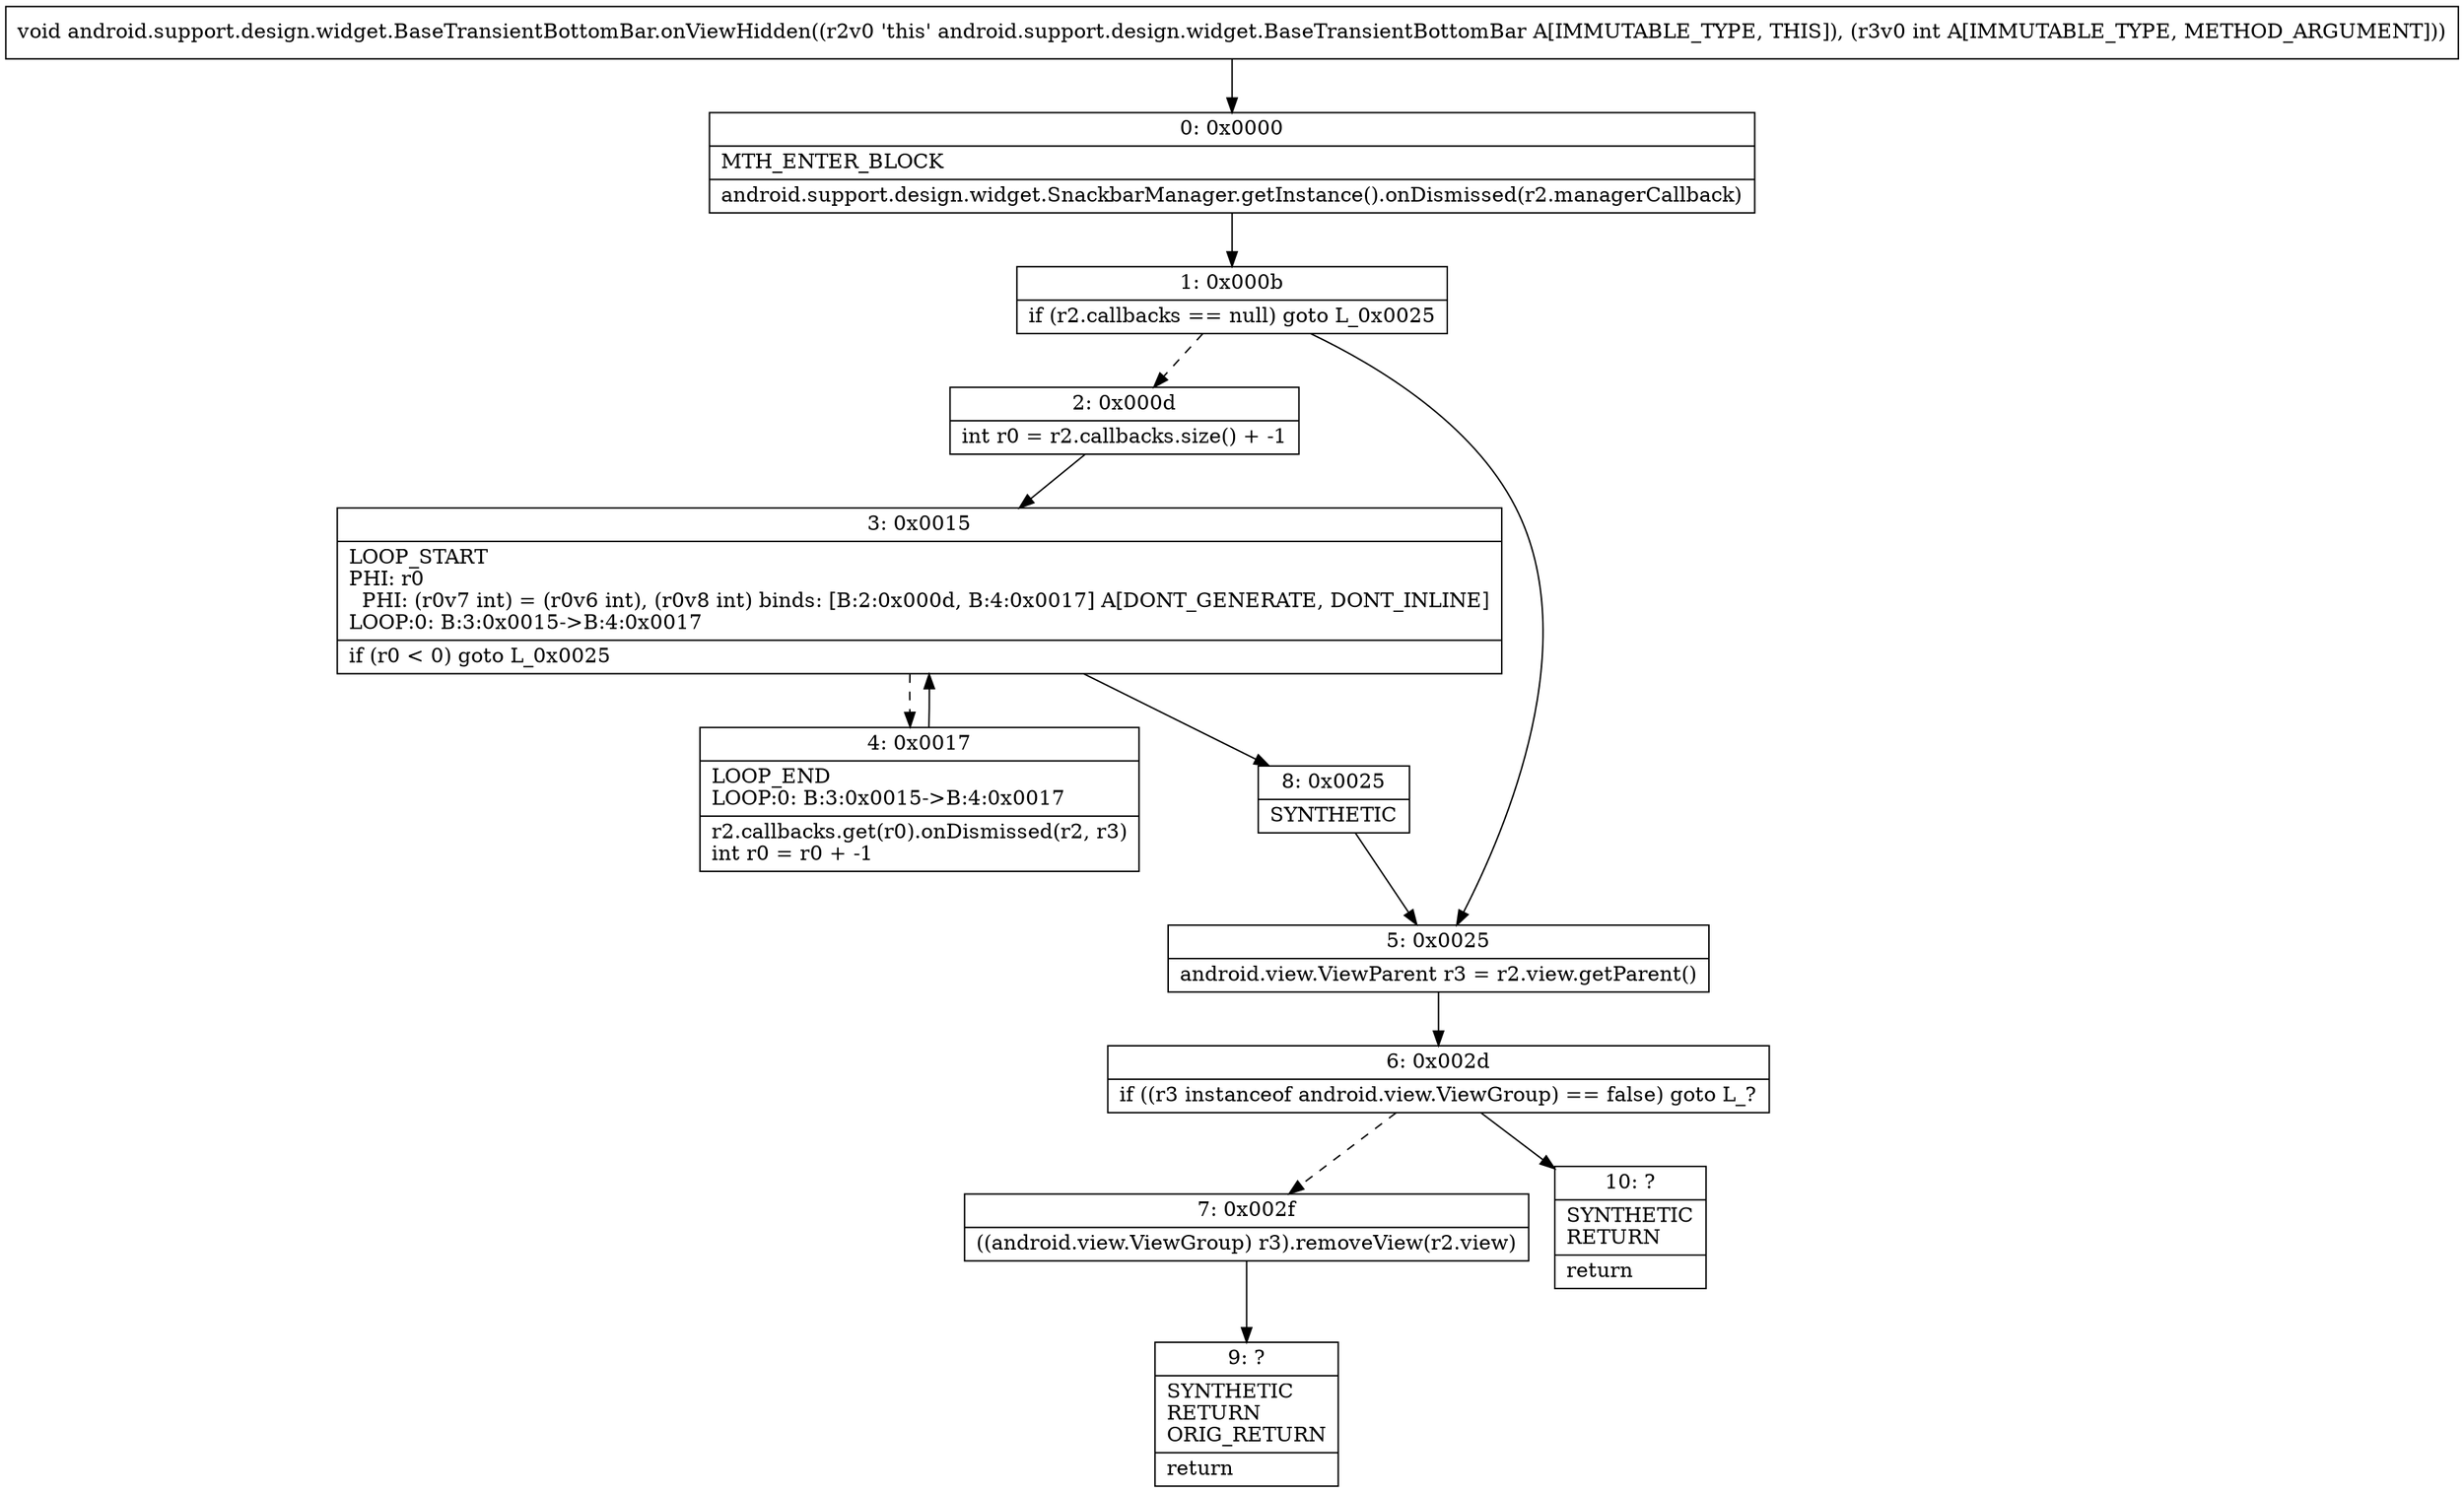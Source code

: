 digraph "CFG forandroid.support.design.widget.BaseTransientBottomBar.onViewHidden(I)V" {
Node_0 [shape=record,label="{0\:\ 0x0000|MTH_ENTER_BLOCK\l|android.support.design.widget.SnackbarManager.getInstance().onDismissed(r2.managerCallback)\l}"];
Node_1 [shape=record,label="{1\:\ 0x000b|if (r2.callbacks == null) goto L_0x0025\l}"];
Node_2 [shape=record,label="{2\:\ 0x000d|int r0 = r2.callbacks.size() + \-1\l}"];
Node_3 [shape=record,label="{3\:\ 0x0015|LOOP_START\lPHI: r0 \l  PHI: (r0v7 int) = (r0v6 int), (r0v8 int) binds: [B:2:0x000d, B:4:0x0017] A[DONT_GENERATE, DONT_INLINE]\lLOOP:0: B:3:0x0015\-\>B:4:0x0017\l|if (r0 \< 0) goto L_0x0025\l}"];
Node_4 [shape=record,label="{4\:\ 0x0017|LOOP_END\lLOOP:0: B:3:0x0015\-\>B:4:0x0017\l|r2.callbacks.get(r0).onDismissed(r2, r3)\lint r0 = r0 + \-1\l}"];
Node_5 [shape=record,label="{5\:\ 0x0025|android.view.ViewParent r3 = r2.view.getParent()\l}"];
Node_6 [shape=record,label="{6\:\ 0x002d|if ((r3 instanceof android.view.ViewGroup) == false) goto L_?\l}"];
Node_7 [shape=record,label="{7\:\ 0x002f|((android.view.ViewGroup) r3).removeView(r2.view)\l}"];
Node_8 [shape=record,label="{8\:\ 0x0025|SYNTHETIC\l}"];
Node_9 [shape=record,label="{9\:\ ?|SYNTHETIC\lRETURN\lORIG_RETURN\l|return\l}"];
Node_10 [shape=record,label="{10\:\ ?|SYNTHETIC\lRETURN\l|return\l}"];
MethodNode[shape=record,label="{void android.support.design.widget.BaseTransientBottomBar.onViewHidden((r2v0 'this' android.support.design.widget.BaseTransientBottomBar A[IMMUTABLE_TYPE, THIS]), (r3v0 int A[IMMUTABLE_TYPE, METHOD_ARGUMENT])) }"];
MethodNode -> Node_0;
Node_0 -> Node_1;
Node_1 -> Node_2[style=dashed];
Node_1 -> Node_5;
Node_2 -> Node_3;
Node_3 -> Node_4[style=dashed];
Node_3 -> Node_8;
Node_4 -> Node_3;
Node_5 -> Node_6;
Node_6 -> Node_7[style=dashed];
Node_6 -> Node_10;
Node_7 -> Node_9;
Node_8 -> Node_5;
}

